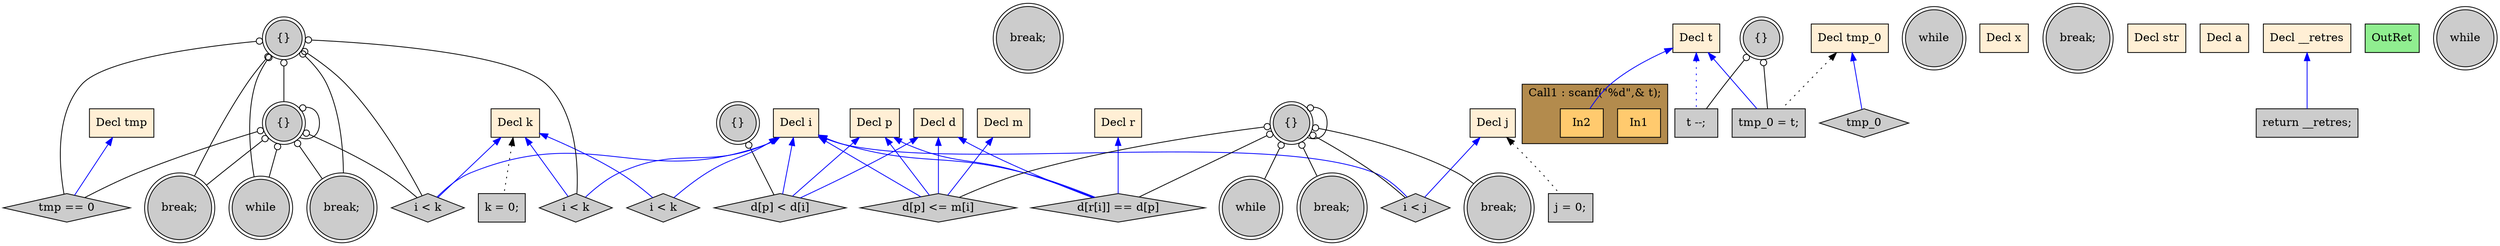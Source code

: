 digraph G {
  rankdir=TB;
  node [style=filled];
  32 [shape=diamond, fillcolor="#CCCCCC", label="tmp == 0"];
  33 [shape=doublecircle, fillcolor="#CCCCCC", label="break;"];
  34 [shape=doublecircle, fillcolor="#CCCCCC", label="break;"];
  2 [shape=box, fillcolor="#FFEFD5", label="Decl t"];
  35 [shape=doublecircle, fillcolor="#CCCCCC", label="while"];
  3 [shape=box, fillcolor="#FFEFD5", label="Decl x"];
  36 [shape=diamond, fillcolor="#CCCCCC", label="i < k"];
  4 [shape=box, fillcolor="#FFEFD5", label="Decl k"];
  37 [shape=doublecircle, fillcolor="#CCCCCC", label="{}"];
  5 [shape=box, fillcolor="#FFEFD5", label="Decl i"];
  38 [shape=diamond, fillcolor="#CCCCCC", label="d[p] < d[i]"];
  6 [shape=box, fillcolor="#FFEFD5", label="Decl d"];
  39 [shape=doublecircle, fillcolor="#CCCCCC", label="break;"];
  7 [shape=box, fillcolor="#FFEFD5", label="Decl m"];
  40 [shape=doublecircle, fillcolor="#CCCCCC", label="while"];
  8 [shape=box, fillcolor="#FFEFD5", label="Decl p"];
  41 [shape=diamond, fillcolor="#CCCCCC", label="i < j"];
  9 [shape=box, fillcolor="#FFEFD5", label="Decl j"];
  42 [shape=doublecircle, fillcolor="#CCCCCC", label="{}"];
  10 [shape=box, fillcolor="#FFEFD5", label="Decl r"];
  43 [shape=diamond, fillcolor="#CCCCCC", label="d[p] <= m[i]"];
  11 [shape=box, fillcolor="#FFEFD5", label="Decl str"];
  44 [shape=diamond, fillcolor="#CCCCCC", label="d[r[i]] == d[p]"];
  12 [shape=box, fillcolor="#FFEFD5", label="Decl a"];
  45 [shape=doublecircle, fillcolor="#CCCCCC", label="break;"];
  13 [shape=box, fillcolor="#FFEFD5", label="Decl tmp"];
  46 [shape=doublecircle, fillcolor="#CCCCCC", label="break;"];
  14 [shape=box, fillcolor="#FFEFD5", label="Decl tmp_0"];
  47 [shape=box, fillcolor="#CCCCCC", label="return __retres;"];
  15 [shape=box, fillcolor="#FFEFD5", label="Decl __retres"];
  48 [shape=box, fillcolor="#90EE90", label="OutRet"];
  17 [shape=box, fillcolor="#FFCA6E", label="In1"];
  18 [shape=box, fillcolor="#FFCA6E", label="In2"];
  19 [shape=box, fillcolor="#CCCCCC", label="k = 0;"];
  20 [shape=box, fillcolor="#CCCCCC", label="j = 0;"];
  21 [shape=doublecircle, fillcolor="#CCCCCC", label="while"];
  22 [shape=doublecircle, fillcolor="#CCCCCC", label="{}"];
  23 [shape=box, fillcolor="#CCCCCC", label="tmp_0 = t;"];
  24 [shape=box, fillcolor="#CCCCCC", label="t --;"];
  25 [shape=diamond, fillcolor="#CCCCCC", label="tmp_0"];
  26 [shape=doublecircle, fillcolor="#CCCCCC", label="{}"];
  27 [shape=doublecircle, fillcolor="#CCCCCC", label="while"];
  28 [shape=diamond, fillcolor="#CCCCCC", label="i < k"];
  29 [shape=doublecircle, fillcolor="#CCCCCC", label="{}"];
  30 [shape=doublecircle, fillcolor="#CCCCCC", label="break;"];
  31 [shape=diamond, fillcolor="#CCCCCC", label="i < k"];
  
  subgraph cluster_Call1 { style=filled;
    fillcolor="#B38B4D";
    label="Call1 : scanf(\"%d\",& t);";
    18;17; };
  
  edge [dir=back];
  13 -> 32 [color="#0000FF"];
  26 -> 32 [arrowtail=odot, color="#000000"];
  29 -> 32 [arrowtail=odot, color="#000000"];
  26 -> 33 [arrowtail=odot, color="#000000"];
  29 -> 33 [arrowtail=odot, color="#000000"];
  4 -> 36 [color="#0000FF"];
  5 -> 36 [color="#0000FF"];
  5 -> 38 [color="#0000FF"];
  6 -> 38 [color="#0000FF"];
  8 -> 38 [color="#0000FF"];
  37 -> 38 [arrowtail=odot, color="#000000"];
  42 -> 40 [arrowtail=odot, color="#000000"];
  5 -> 41 [color="#0000FF"];
  9 -> 41 [color="#0000FF"];
  42 -> 41 [arrowtail=odot, color="#000000"];
  42 -> 42 [arrowtail=odot, color="#000000"];
  5 -> 43 [color="#0000FF"];
  6 -> 43 [color="#0000FF"];
  7 -> 43 [color="#0000FF"];
  8 -> 43 [color="#0000FF"];
  42 -> 43 [arrowtail=odot, color="#000000"];
  5 -> 44 [color="#0000FF"];
  6 -> 44 [color="#0000FF"];
  8 -> 44 [color="#0000FF"];
  10 -> 44 [color="#0000FF"];
  42 -> 44 [arrowtail=odot, color="#000000"];
  42 -> 45 [arrowtail=odot, color="#000000"];
  42 -> 46 [arrowtail=odot, color="#000000"];
  15 -> 47 [color="#0000FF"];
  2 -> 18 [color="#0000FF"];
  4 -> 19 [style=dotted, color="#000000"];
  9 -> 20 [style=dotted, color="#000000"];
  2 -> 23 [color="#0000FF"];
  14 -> 23 [style=dotted, color="#000000"];
  22 -> 23 [arrowtail=odot, color="#000000"];
  2 -> 24 [style=dotted, color="#0000FF"];
  22 -> 24 [arrowtail=odot, color="#000000"];
  14 -> 25 [color="#0000FF"];
  26 -> 27 [arrowtail=odot, color="#000000"];
  29 -> 27 [arrowtail=odot, color="#000000"];
  4 -> 28 [color="#0000FF"];
  5 -> 28 [color="#0000FF"];
  26 -> 28 [arrowtail=odot, color="#000000"];
  29 -> 28 [arrowtail=odot, color="#000000"];
  26 -> 29 [arrowtail=odot, color="#000000"];
  29 -> 29 [arrowtail=odot, color="#000000"];
  26 -> 30 [arrowtail=odot, color="#000000"];
  29 -> 30 [arrowtail=odot, color="#000000"];
  4 -> 31 [color="#0000FF"];
  5 -> 31 [color="#0000FF"];
  26 -> 31 [arrowtail=odot, color="#000000"];
  
  }